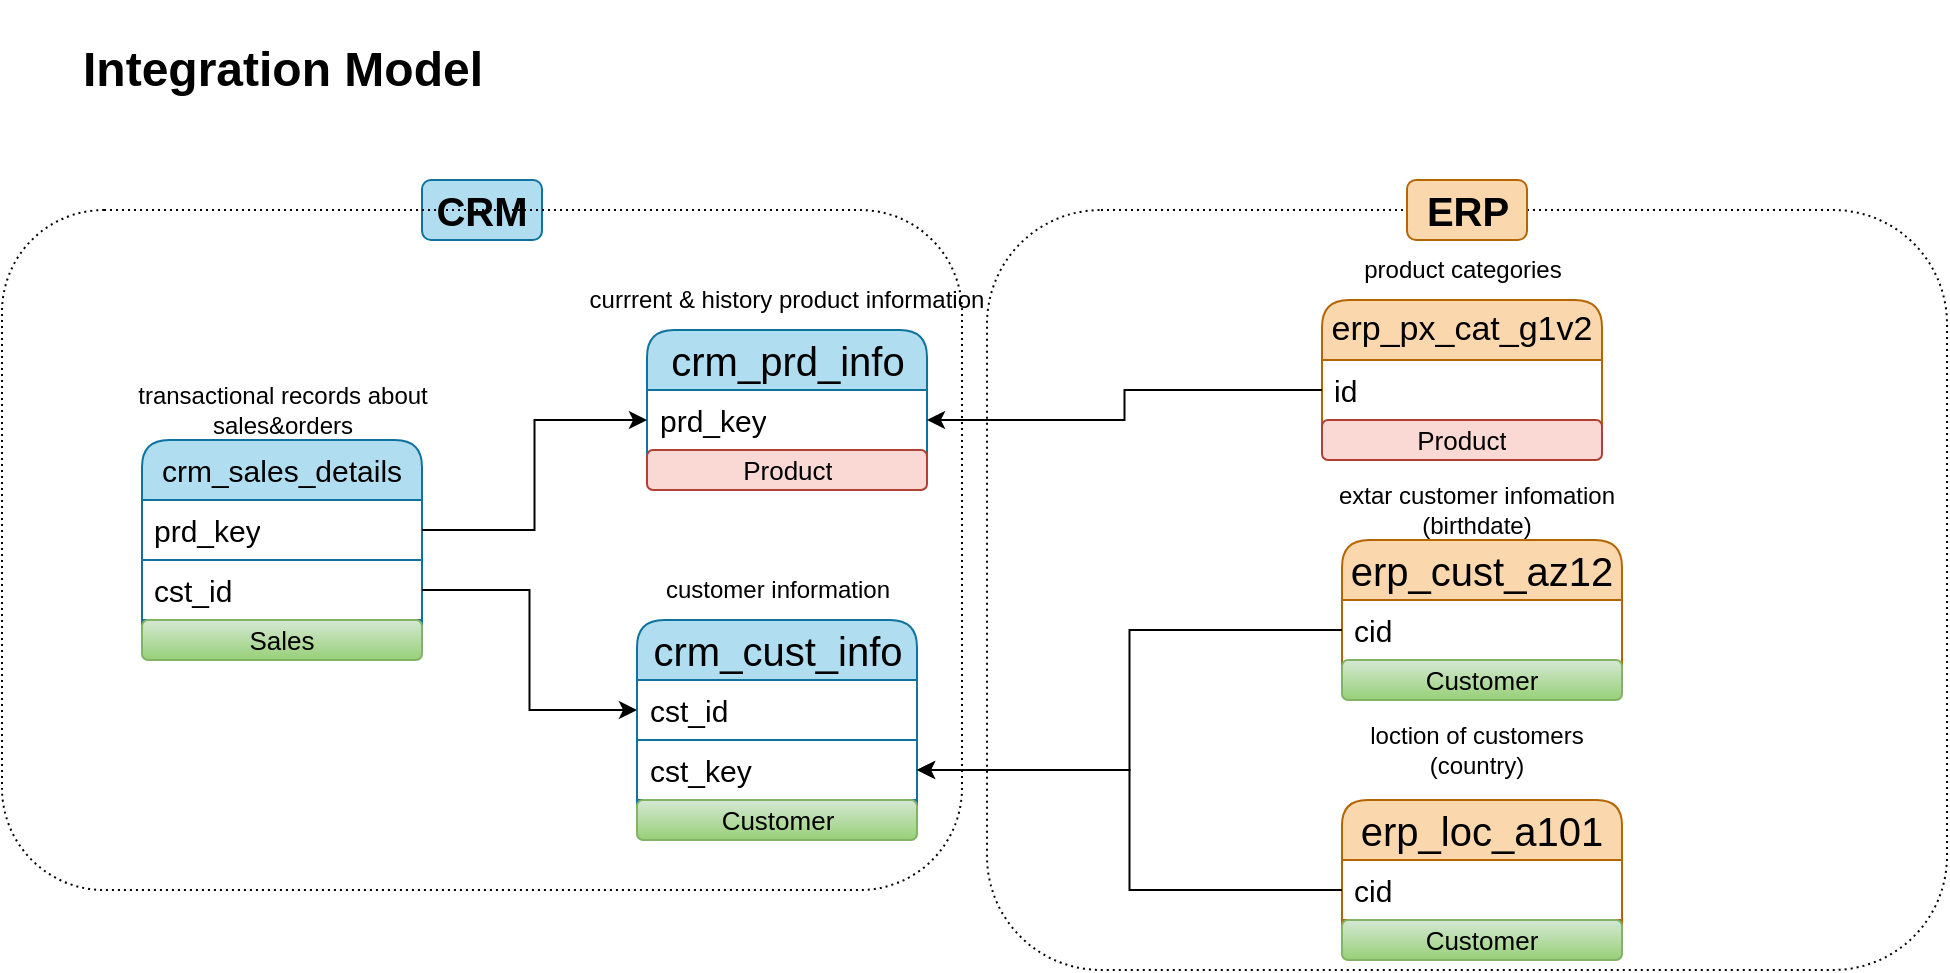 <mxfile version="28.0.6">
  <diagram name="Page-1" id="0ULQ9w3BN_WhCoedX02t">
    <mxGraphModel dx="1892" dy="626" grid="1" gridSize="10" guides="1" tooltips="1" connect="1" arrows="1" fold="1" page="1" pageScale="1" pageWidth="850" pageHeight="1100" math="0" shadow="0">
      <root>
        <mxCell id="0" />
        <mxCell id="1" parent="0" />
        <mxCell id="s3fqJkv5ajgSTjkpfHru-1" value="&lt;span style=&quot;font-size: 20px;&quot;&gt;&lt;font style=&quot;color: rgb(0, 0, 0);&quot;&gt;crm_cust_info&lt;/font&gt;&lt;/span&gt;" style="swimlane;fontStyle=0;childLayout=stackLayout;horizontal=1;startSize=30;horizontalStack=0;resizeParent=1;resizeParentMax=0;resizeLast=0;collapsible=1;marginBottom=0;whiteSpace=wrap;html=1;fillColor=#b1ddf0;strokeColor=#10739e;rounded=1;" parent="1" vertex="1">
          <mxGeometry x="187.5" y="320" width="140" height="110" as="geometry">
            <mxRectangle x="60" y="170" width="170" height="40" as="alternateBounds" />
          </mxGeometry>
        </mxCell>
        <mxCell id="s3fqJkv5ajgSTjkpfHru-2" value="&lt;span style=&quot;font-size: 15px;&quot;&gt;cst_id&lt;/span&gt;" style="text;strokeColor=none;fillColor=none;align=left;verticalAlign=middle;spacingLeft=4;spacingRight=4;overflow=hidden;points=[[0,0.5],[1,0.5]];portConstraint=eastwest;rotatable=0;whiteSpace=wrap;html=1;" parent="s3fqJkv5ajgSTjkpfHru-1" vertex="1">
          <mxGeometry y="30" width="140" height="30" as="geometry" />
        </mxCell>
        <mxCell id="s3fqJkv5ajgSTjkpfHru-28" value="&lt;span style=&quot;font-size: 15px;&quot;&gt;cst_key&lt;/span&gt;" style="text;strokeColor=#10739e;fillColor=none;align=left;verticalAlign=middle;spacingLeft=4;spacingRight=4;overflow=hidden;points=[[0,0.5],[1,0.5]];portConstraint=eastwest;rotatable=0;whiteSpace=wrap;html=1;" parent="s3fqJkv5ajgSTjkpfHru-1" vertex="1">
          <mxGeometry y="60" width="140" height="30" as="geometry" />
        </mxCell>
        <mxCell id="MnSWAzWqjpEByx9OOei6-5" value="&lt;font color=&quot;#000000&quot;&gt;&lt;span style=&quot;font-size: 13px;&quot;&gt;Customer&lt;/span&gt;&lt;/font&gt;" style="text;html=1;strokeColor=#82b366;fillColor=#d5e8d4;align=center;verticalAlign=middle;whiteSpace=wrap;overflow=hidden;rounded=1;gradientColor=#97d077;" vertex="1" parent="s3fqJkv5ajgSTjkpfHru-1">
          <mxGeometry y="90" width="140" height="20" as="geometry" />
        </mxCell>
        <mxCell id="s3fqJkv5ajgSTjkpfHru-6" value="&lt;h1&gt;Integration Model&lt;/h1&gt;" style="text;html=1;align=center;verticalAlign=middle;resizable=0;points=[];autosize=1;strokeColor=none;fillColor=none;" parent="1" vertex="1">
          <mxGeometry x="-100" y="10" width="220" height="70" as="geometry" />
        </mxCell>
        <mxCell id="s3fqJkv5ajgSTjkpfHru-7" value="customer information" style="text;html=1;align=center;verticalAlign=middle;whiteSpace=wrap;rounded=0;" parent="1" vertex="1">
          <mxGeometry x="192.5" y="290" width="130" height="30" as="geometry" />
        </mxCell>
        <mxCell id="s3fqJkv5ajgSTjkpfHru-8" value="&lt;span style=&quot;font-size: 20px;&quot;&gt;&lt;font style=&quot;color: rgb(0, 0, 0);&quot;&gt;crm_prd_info&lt;/font&gt;&lt;/span&gt;" style="swimlane;fontStyle=0;childLayout=stackLayout;horizontal=1;startSize=30;horizontalStack=0;resizeParent=1;resizeParentMax=0;resizeLast=0;collapsible=1;marginBottom=0;whiteSpace=wrap;html=1;fillColor=#b1ddf0;strokeColor=#10739e;rounded=1;" parent="1" vertex="1">
          <mxGeometry x="192.5" y="175" width="140" height="80" as="geometry">
            <mxRectangle x="60" y="170" width="170" height="40" as="alternateBounds" />
          </mxGeometry>
        </mxCell>
        <mxCell id="s3fqJkv5ajgSTjkpfHru-50" value="&lt;span style=&quot;font-size: 15px;&quot;&gt;prd_key&lt;/span&gt;" style="text;strokeColor=none;fillColor=none;align=left;verticalAlign=middle;spacingLeft=4;spacingRight=4;overflow=hidden;points=[[0,0.5],[1,0.5]];portConstraint=eastwest;rotatable=0;whiteSpace=wrap;html=1;" parent="s3fqJkv5ajgSTjkpfHru-8" vertex="1">
          <mxGeometry y="30" width="140" height="30" as="geometry" />
        </mxCell>
        <mxCell id="MnSWAzWqjpEByx9OOei6-4" value="&lt;font style=&quot;font-size: 13px;&quot; color=&quot;#000000&quot;&gt;Product&lt;/font&gt;" style="text;html=1;strokeColor=#ae4132;fillColor=#fad9d5;align=center;verticalAlign=middle;whiteSpace=wrap;overflow=hidden;rounded=1;" vertex="1" parent="s3fqJkv5ajgSTjkpfHru-8">
          <mxGeometry y="60" width="140" height="20" as="geometry" />
        </mxCell>
        <mxCell id="s3fqJkv5ajgSTjkpfHru-10" value="currrent &amp;amp; history product information" style="text;html=1;align=center;verticalAlign=middle;whiteSpace=wrap;rounded=0;" parent="1" vertex="1">
          <mxGeometry x="155" y="145" width="215" height="30" as="geometry" />
        </mxCell>
        <mxCell id="s3fqJkv5ajgSTjkpfHru-13" value="transactional records about sales&amp;amp;orders" style="text;html=1;align=center;verticalAlign=middle;whiteSpace=wrap;rounded=0;" parent="1" vertex="1">
          <mxGeometry x="-97.5" y="200" width="215" height="30" as="geometry" />
        </mxCell>
        <mxCell id="s3fqJkv5ajgSTjkpfHru-19" value="&lt;font style=&quot;color: rgb(0, 0, 0); font-size: 15px;&quot;&gt;crm_sales_details&lt;/font&gt;" style="swimlane;fontStyle=0;childLayout=stackLayout;horizontal=1;startSize=30;horizontalStack=0;resizeParent=1;resizeParentMax=0;resizeLast=0;collapsible=1;marginBottom=0;whiteSpace=wrap;html=1;fillColor=#b1ddf0;strokeColor=#10739e;rounded=1;" parent="1" vertex="1">
          <mxGeometry x="-60" y="230" width="140" height="110" as="geometry">
            <mxRectangle x="60" y="170" width="170" height="40" as="alternateBounds" />
          </mxGeometry>
        </mxCell>
        <mxCell id="s3fqJkv5ajgSTjkpfHru-48" value="" style="rounded=0;whiteSpace=wrap;html=1;fillColor=none;dashed=1;dashPattern=1 2;" parent="s3fqJkv5ajgSTjkpfHru-19" vertex="1">
          <mxGeometry y="30" width="140" as="geometry" />
        </mxCell>
        <mxCell id="s3fqJkv5ajgSTjkpfHru-20" value="&lt;span style=&quot;font-size: 15px;&quot;&gt;prd_key&lt;/span&gt;" style="text;strokeColor=none;fillColor=none;align=left;verticalAlign=middle;spacingLeft=4;spacingRight=4;overflow=hidden;points=[[0,0.5],[1,0.5]];portConstraint=eastwest;rotatable=0;whiteSpace=wrap;html=1;" parent="s3fqJkv5ajgSTjkpfHru-19" vertex="1">
          <mxGeometry y="30" width="140" height="30" as="geometry" />
        </mxCell>
        <mxCell id="s3fqJkv5ajgSTjkpfHru-21" value="&lt;span style=&quot;font-size: 15px;&quot;&gt;cst_id&lt;/span&gt;" style="text;strokeColor=#10739e;fillColor=none;align=left;verticalAlign=middle;spacingLeft=4;spacingRight=4;overflow=hidden;points=[[0,0.5],[1,0.5]];portConstraint=eastwest;rotatable=0;whiteSpace=wrap;html=1;" parent="s3fqJkv5ajgSTjkpfHru-19" vertex="1">
          <mxGeometry y="60" width="140" height="30" as="geometry" />
        </mxCell>
        <mxCell id="MnSWAzWqjpEByx9OOei6-11" value="&lt;font color=&quot;#000000&quot;&gt;&lt;span style=&quot;font-size: 13px;&quot;&gt;Sales&lt;/span&gt;&lt;/font&gt;" style="text;html=1;strokeColor=#82b366;fillColor=#d5e8d4;align=center;verticalAlign=middle;whiteSpace=wrap;overflow=hidden;rounded=1;gradientColor=#97d077;" vertex="1" parent="s3fqJkv5ajgSTjkpfHru-19">
          <mxGeometry y="90" width="140" height="20" as="geometry" />
        </mxCell>
        <mxCell id="s3fqJkv5ajgSTjkpfHru-23" style="edgeStyle=orthogonalEdgeStyle;rounded=0;orthogonalLoop=1;jettySize=auto;html=1;entryX=0;entryY=0.5;entryDx=0;entryDy=0;" parent="1" source="s3fqJkv5ajgSTjkpfHru-21" target="s3fqJkv5ajgSTjkpfHru-2" edge="1">
          <mxGeometry relative="1" as="geometry" />
        </mxCell>
        <mxCell id="s3fqJkv5ajgSTjkpfHru-24" value="&lt;font color=&quot;#000000&quot;&gt;&lt;span style=&quot;font-size: 20px;&quot;&gt;erp_cust_az12&lt;/span&gt;&lt;/font&gt;" style="swimlane;fontStyle=0;childLayout=stackLayout;horizontal=1;startSize=30;horizontalStack=0;resizeParent=1;resizeParentMax=0;resizeLast=0;collapsible=1;marginBottom=0;whiteSpace=wrap;html=1;fillColor=#fad7ac;strokeColor=#b46504;rounded=1;" parent="1" vertex="1">
          <mxGeometry x="540" y="280" width="140" height="80" as="geometry">
            <mxRectangle x="60" y="170" width="170" height="40" as="alternateBounds" />
          </mxGeometry>
        </mxCell>
        <mxCell id="s3fqJkv5ajgSTjkpfHru-34" value="&lt;span style=&quot;font-size: 15px;&quot;&gt;cid&lt;/span&gt;" style="text;strokeColor=none;fillColor=none;align=left;verticalAlign=middle;spacingLeft=4;spacingRight=4;overflow=hidden;points=[[0,0.5],[1,0.5]];portConstraint=eastwest;rotatable=0;whiteSpace=wrap;html=1;" parent="s3fqJkv5ajgSTjkpfHru-24" vertex="1">
          <mxGeometry y="30" width="140" height="30" as="geometry" />
        </mxCell>
        <mxCell id="MnSWAzWqjpEByx9OOei6-6" value="&lt;font color=&quot;#000000&quot;&gt;&lt;span style=&quot;font-size: 13px;&quot;&gt;Customer&lt;/span&gt;&lt;/font&gt;" style="text;html=1;strokeColor=#82b366;fillColor=#d5e8d4;align=center;verticalAlign=middle;whiteSpace=wrap;overflow=hidden;rounded=1;gradientColor=#97d077;" vertex="1" parent="s3fqJkv5ajgSTjkpfHru-24">
          <mxGeometry y="60" width="140" height="20" as="geometry" />
        </mxCell>
        <mxCell id="s3fqJkv5ajgSTjkpfHru-29" value="extar customer infomation&lt;div&gt;(birthdate)&lt;/div&gt;" style="text;html=1;align=center;verticalAlign=middle;whiteSpace=wrap;rounded=0;" parent="1" vertex="1">
          <mxGeometry x="535" y="250" width="145" height="30" as="geometry" />
        </mxCell>
        <mxCell id="s3fqJkv5ajgSTjkpfHru-37" value="&lt;font color=&quot;#000000&quot;&gt;&lt;span style=&quot;font-size: 20px;&quot;&gt;erp_loc_a101&lt;/span&gt;&lt;/font&gt;" style="swimlane;fontStyle=0;childLayout=stackLayout;horizontal=1;startSize=30;horizontalStack=0;resizeParent=1;resizeParentMax=0;resizeLast=0;collapsible=1;marginBottom=0;whiteSpace=wrap;html=1;fillColor=#fad7ac;strokeColor=#b46504;rounded=1;arcSize=14;" parent="1" vertex="1">
          <mxGeometry x="540" y="410" width="140" height="80" as="geometry">
            <mxRectangle x="60" y="170" width="170" height="40" as="alternateBounds" />
          </mxGeometry>
        </mxCell>
        <mxCell id="s3fqJkv5ajgSTjkpfHru-38" value="&lt;span style=&quot;font-size: 15px;&quot;&gt;cid&lt;/span&gt;" style="text;strokeColor=#b46504;fillColor=none;align=left;verticalAlign=middle;spacingLeft=4;spacingRight=4;overflow=hidden;points=[[0,0.5],[1,0.5]];portConstraint=eastwest;rotatable=0;whiteSpace=wrap;html=1;" parent="s3fqJkv5ajgSTjkpfHru-37" vertex="1">
          <mxGeometry y="30" width="140" height="30" as="geometry" />
        </mxCell>
        <mxCell id="MnSWAzWqjpEByx9OOei6-7" value="&lt;font color=&quot;#000000&quot;&gt;&lt;span style=&quot;font-size: 13px;&quot;&gt;Customer&lt;/span&gt;&lt;/font&gt;" style="text;html=1;strokeColor=#82b366;fillColor=#d5e8d4;align=center;verticalAlign=middle;whiteSpace=wrap;overflow=hidden;rounded=1;gradientColor=#97d077;" vertex="1" parent="s3fqJkv5ajgSTjkpfHru-37">
          <mxGeometry y="60" width="140" height="20" as="geometry" />
        </mxCell>
        <mxCell id="s3fqJkv5ajgSTjkpfHru-39" value="loction of customers (country)" style="text;html=1;align=center;verticalAlign=middle;whiteSpace=wrap;rounded=0;" parent="1" vertex="1">
          <mxGeometry x="535" y="370" width="145" height="30" as="geometry" />
        </mxCell>
        <mxCell id="s3fqJkv5ajgSTjkpfHru-41" value="&lt;font style=&quot;font-size: 17px;&quot; color=&quot;#000000&quot;&gt;erp_px_cat_g1v2&lt;/font&gt;" style="swimlane;fontStyle=0;childLayout=stackLayout;horizontal=1;startSize=30;horizontalStack=0;resizeParent=1;resizeParentMax=0;resizeLast=0;collapsible=1;marginBottom=0;whiteSpace=wrap;html=1;fillColor=#fad7ac;strokeColor=#b46504;rounded=1;" parent="1" vertex="1">
          <mxGeometry x="530" y="160" width="140" height="80" as="geometry">
            <mxRectangle x="60" y="170" width="170" height="40" as="alternateBounds" />
          </mxGeometry>
        </mxCell>
        <mxCell id="s3fqJkv5ajgSTjkpfHru-42" value="&lt;span style=&quot;font-size: 15px;&quot;&gt;id&lt;/span&gt;" style="text;strokeColor=none;fillColor=none;align=left;verticalAlign=middle;spacingLeft=4;spacingRight=4;overflow=hidden;points=[[0,0.5],[1,0.5]];portConstraint=eastwest;rotatable=0;whiteSpace=wrap;html=1;" parent="s3fqJkv5ajgSTjkpfHru-41" vertex="1">
          <mxGeometry y="30" width="140" height="30" as="geometry" />
        </mxCell>
        <mxCell id="MnSWAzWqjpEByx9OOei6-2" value="&lt;font style=&quot;font-size: 13px;&quot; color=&quot;#000000&quot;&gt;Product&lt;/font&gt;" style="text;html=1;strokeColor=#ae4132;fillColor=#fad9d5;align=center;verticalAlign=middle;whiteSpace=wrap;overflow=hidden;rounded=1;" vertex="1" parent="s3fqJkv5ajgSTjkpfHru-41">
          <mxGeometry y="60" width="140" height="20" as="geometry" />
        </mxCell>
        <mxCell id="s3fqJkv5ajgSTjkpfHru-43" value="product categories" style="text;html=1;align=center;verticalAlign=middle;whiteSpace=wrap;rounded=0;" parent="1" vertex="1">
          <mxGeometry x="527.5" y="130" width="145" height="30" as="geometry" />
        </mxCell>
        <mxCell id="s3fqJkv5ajgSTjkpfHru-46" value="&lt;h5&gt;&lt;font style=&quot;font-size: 20px; color: rgb(0, 0, 0);&quot;&gt;CRM&lt;/font&gt;&lt;/h5&gt;" style="text;html=1;align=center;verticalAlign=middle;whiteSpace=wrap;rounded=1;fillColor=#b1ddf0;strokeColor=#10739e;" parent="1" vertex="1">
          <mxGeometry x="80" y="100" width="60" height="30" as="geometry" />
        </mxCell>
        <mxCell id="s3fqJkv5ajgSTjkpfHru-51" style="edgeStyle=orthogonalEdgeStyle;rounded=0;orthogonalLoop=1;jettySize=auto;html=1;entryX=0;entryY=0.5;entryDx=0;entryDy=0;" parent="1" source="s3fqJkv5ajgSTjkpfHru-20" target="s3fqJkv5ajgSTjkpfHru-50" edge="1">
          <mxGeometry relative="1" as="geometry" />
        </mxCell>
        <mxCell id="s3fqJkv5ajgSTjkpfHru-52" style="edgeStyle=orthogonalEdgeStyle;rounded=0;orthogonalLoop=1;jettySize=auto;html=1;" parent="1" source="s3fqJkv5ajgSTjkpfHru-42" target="s3fqJkv5ajgSTjkpfHru-50" edge="1">
          <mxGeometry relative="1" as="geometry" />
        </mxCell>
        <mxCell id="s3fqJkv5ajgSTjkpfHru-55" value="" style="rounded=1;whiteSpace=wrap;html=1;fillColor=none;dashed=1;dashPattern=1 2;" parent="1" vertex="1">
          <mxGeometry x="-130" y="115" width="480" height="340" as="geometry" />
        </mxCell>
        <mxCell id="s3fqJkv5ajgSTjkpfHru-56" value="" style="rounded=1;whiteSpace=wrap;html=1;fillColor=none;dashed=1;dashPattern=1 2;" parent="1" vertex="1">
          <mxGeometry x="362.5" y="115" width="480" height="380" as="geometry" />
        </mxCell>
        <mxCell id="s3fqJkv5ajgSTjkpfHru-57" value="&lt;h5&gt;&lt;font color=&quot;#000000&quot;&gt;&lt;span style=&quot;font-size: 20px;&quot;&gt;ERP&lt;/span&gt;&lt;/font&gt;&lt;/h5&gt;" style="text;html=1;align=center;verticalAlign=middle;whiteSpace=wrap;rounded=1;fillColor=#fad7ac;strokeColor=#b46504;" parent="1" vertex="1">
          <mxGeometry x="572.5" y="100" width="60" height="30" as="geometry" />
        </mxCell>
        <mxCell id="MnSWAzWqjpEByx9OOei6-15" style="edgeStyle=orthogonalEdgeStyle;rounded=0;orthogonalLoop=1;jettySize=auto;html=1;entryX=1;entryY=0.5;entryDx=0;entryDy=0;" edge="1" parent="1" source="s3fqJkv5ajgSTjkpfHru-38" target="s3fqJkv5ajgSTjkpfHru-28">
          <mxGeometry relative="1" as="geometry" />
        </mxCell>
        <mxCell id="MnSWAzWqjpEByx9OOei6-16" style="edgeStyle=orthogonalEdgeStyle;rounded=0;orthogonalLoop=1;jettySize=auto;html=1;" edge="1" parent="1" source="s3fqJkv5ajgSTjkpfHru-34" target="s3fqJkv5ajgSTjkpfHru-28">
          <mxGeometry relative="1" as="geometry" />
        </mxCell>
      </root>
    </mxGraphModel>
  </diagram>
</mxfile>
